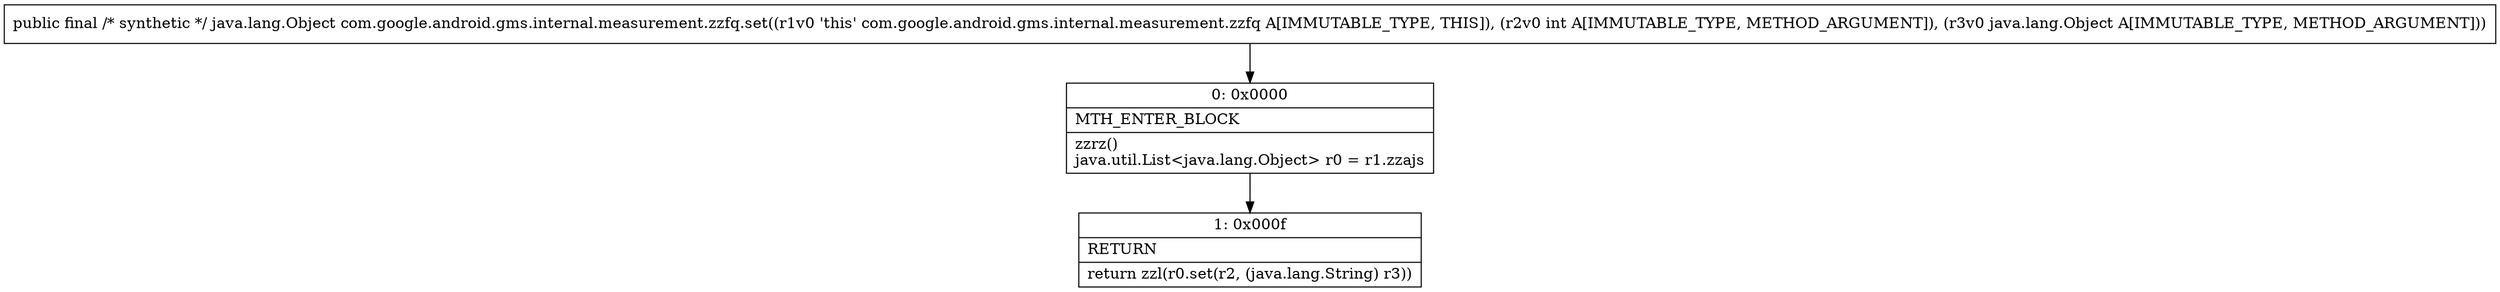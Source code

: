 digraph "CFG forcom.google.android.gms.internal.measurement.zzfq.set(ILjava\/lang\/Object;)Ljava\/lang\/Object;" {
Node_0 [shape=record,label="{0\:\ 0x0000|MTH_ENTER_BLOCK\l|zzrz()\ljava.util.List\<java.lang.Object\> r0 = r1.zzajs\l}"];
Node_1 [shape=record,label="{1\:\ 0x000f|RETURN\l|return zzl(r0.set(r2, (java.lang.String) r3))\l}"];
MethodNode[shape=record,label="{public final \/* synthetic *\/ java.lang.Object com.google.android.gms.internal.measurement.zzfq.set((r1v0 'this' com.google.android.gms.internal.measurement.zzfq A[IMMUTABLE_TYPE, THIS]), (r2v0 int A[IMMUTABLE_TYPE, METHOD_ARGUMENT]), (r3v0 java.lang.Object A[IMMUTABLE_TYPE, METHOD_ARGUMENT])) }"];
MethodNode -> Node_0;
Node_0 -> Node_1;
}

